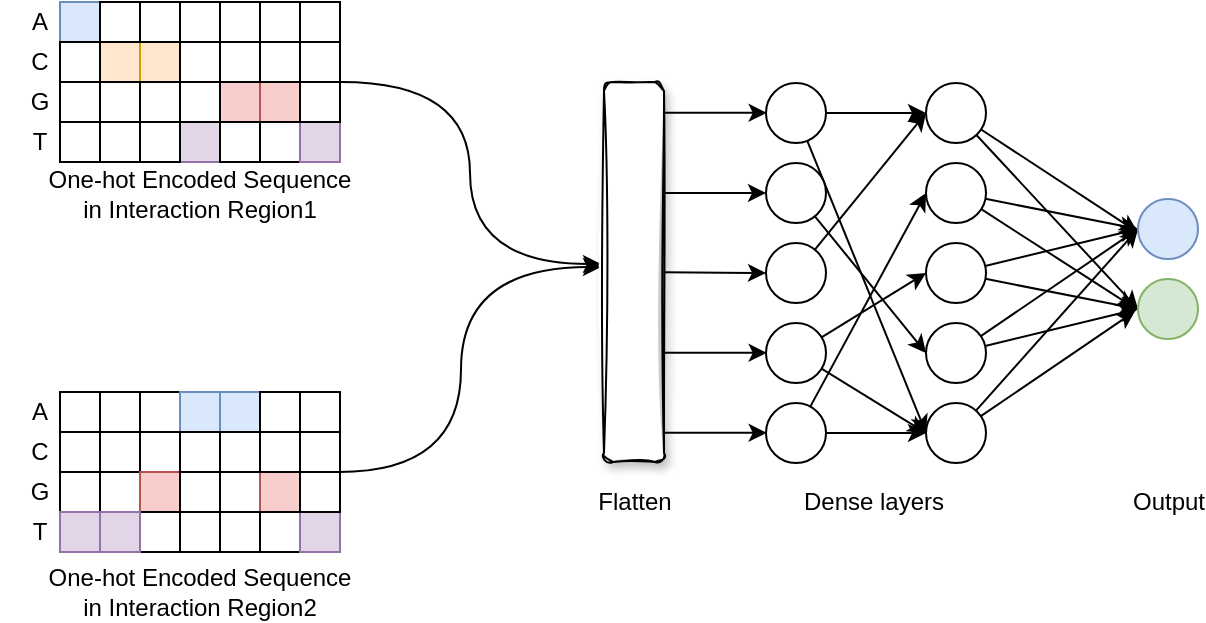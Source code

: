 <mxfile version="14.8.5" type="github">
  <diagram id="7WyufB8X4WBuho2PgSER" name="Page-1">
    <mxGraphModel dx="981" dy="526" grid="1" gridSize="10" guides="1" tooltips="1" connect="1" arrows="1" fold="1" page="1" pageScale="1" pageWidth="4681" pageHeight="3300" math="0" shadow="0">
      <root>
        <mxCell id="0" />
        <mxCell id="1" parent="0" />
        <mxCell id="oDDGFXUuPNc7k1UO4jNH-5" value="G" style="text;html=1;strokeColor=none;fillColor=none;align=center;verticalAlign=middle;whiteSpace=wrap;rounded=0;" vertex="1" parent="1">
          <mxGeometry x="305" y="215" width="40" height="20" as="geometry" />
        </mxCell>
        <mxCell id="oDDGFXUuPNc7k1UO4jNH-6" value="T" style="text;html=1;strokeColor=none;fillColor=none;align=center;verticalAlign=middle;whiteSpace=wrap;rounded=0;" vertex="1" parent="1">
          <mxGeometry x="305" y="235" width="40" height="20" as="geometry" />
        </mxCell>
        <mxCell id="oDDGFXUuPNc7k1UO4jNH-7" value="&lt;div&gt;A&lt;/div&gt;" style="text;html=1;strokeColor=none;fillColor=none;align=center;verticalAlign=middle;whiteSpace=wrap;rounded=0;" vertex="1" parent="1">
          <mxGeometry x="305" y="175" width="40" height="20" as="geometry" />
        </mxCell>
        <mxCell id="oDDGFXUuPNc7k1UO4jNH-8" value="C" style="text;html=1;strokeColor=none;fillColor=none;align=center;verticalAlign=middle;whiteSpace=wrap;rounded=0;" vertex="1" parent="1">
          <mxGeometry x="305" y="195" width="40" height="20" as="geometry" />
        </mxCell>
        <mxCell id="oDDGFXUuPNc7k1UO4jNH-9" value="" style="whiteSpace=wrap;html=1;aspect=fixed;fillColor=#dae8fc;strokeColor=#6c8ebf;" vertex="1" parent="1">
          <mxGeometry x="335" y="175" width="20" height="20" as="geometry" />
        </mxCell>
        <mxCell id="oDDGFXUuPNc7k1UO4jNH-10" value="" style="whiteSpace=wrap;html=1;aspect=fixed;" vertex="1" parent="1">
          <mxGeometry x="355" y="195" width="20" height="20" as="geometry" />
        </mxCell>
        <mxCell id="oDDGFXUuPNc7k1UO4jNH-11" value="" style="whiteSpace=wrap;html=1;aspect=fixed;fillColor=#ffe6cc;strokeColor=#d79b00;" vertex="1" parent="1">
          <mxGeometry x="355" y="195" width="20" height="20" as="geometry" />
        </mxCell>
        <mxCell id="oDDGFXUuPNc7k1UO4jNH-12" value="" style="whiteSpace=wrap;html=1;aspect=fixed;fillColor=#ffe6cc;strokeColor=#d79b00;" vertex="1" parent="1">
          <mxGeometry x="375" y="195" width="20" height="20" as="geometry" />
        </mxCell>
        <mxCell id="oDDGFXUuPNc7k1UO4jNH-13" value="" style="whiteSpace=wrap;html=1;aspect=fixed;fillColor=#e1d5e7;strokeColor=#9673a6;" vertex="1" parent="1">
          <mxGeometry x="395" y="235" width="20" height="20" as="geometry" />
        </mxCell>
        <mxCell id="oDDGFXUuPNc7k1UO4jNH-14" value="" style="whiteSpace=wrap;html=1;aspect=fixed;fillColor=#f8cecc;strokeColor=#b85450;" vertex="1" parent="1">
          <mxGeometry x="415" y="215" width="20" height="20" as="geometry" />
        </mxCell>
        <mxCell id="oDDGFXUuPNc7k1UO4jNH-15" value="" style="whiteSpace=wrap;html=1;aspect=fixed;fillColor=#f8cecc;strokeColor=#b85450;" vertex="1" parent="1">
          <mxGeometry x="435" y="215" width="20" height="20" as="geometry" />
        </mxCell>
        <mxCell id="oDDGFXUuPNc7k1UO4jNH-16" value="" style="rounded=0;whiteSpace=wrap;html=1;" vertex="1" parent="1">
          <mxGeometry x="335" y="195" width="20" height="20" as="geometry" />
        </mxCell>
        <mxCell id="oDDGFXUuPNc7k1UO4jNH-17" value="" style="rounded=0;whiteSpace=wrap;html=1;" vertex="1" parent="1">
          <mxGeometry x="335" y="215" width="20" height="20" as="geometry" />
        </mxCell>
        <mxCell id="oDDGFXUuPNc7k1UO4jNH-18" value="" style="rounded=0;whiteSpace=wrap;html=1;" vertex="1" parent="1">
          <mxGeometry x="355" y="215" width="20" height="20" as="geometry" />
        </mxCell>
        <mxCell id="oDDGFXUuPNc7k1UO4jNH-19" value="" style="rounded=0;whiteSpace=wrap;html=1;" vertex="1" parent="1">
          <mxGeometry x="375" y="215" width="20" height="20" as="geometry" />
        </mxCell>
        <mxCell id="oDDGFXUuPNc7k1UO4jNH-20" value="" style="rounded=0;whiteSpace=wrap;html=1;" vertex="1" parent="1">
          <mxGeometry x="395" y="215" width="20" height="20" as="geometry" />
        </mxCell>
        <mxCell id="oDDGFXUuPNc7k1UO4jNH-21" value="" style="rounded=0;whiteSpace=wrap;html=1;" vertex="1" parent="1">
          <mxGeometry x="375" y="235" width="20" height="20" as="geometry" />
        </mxCell>
        <mxCell id="oDDGFXUuPNc7k1UO4jNH-22" value="" style="rounded=0;whiteSpace=wrap;html=1;" vertex="1" parent="1">
          <mxGeometry x="335" y="235" width="20" height="20" as="geometry" />
        </mxCell>
        <mxCell id="oDDGFXUuPNc7k1UO4jNH-23" value="" style="rounded=0;whiteSpace=wrap;html=1;" vertex="1" parent="1">
          <mxGeometry x="355" y="235" width="20" height="20" as="geometry" />
        </mxCell>
        <mxCell id="oDDGFXUuPNc7k1UO4jNH-24" value="" style="rounded=0;whiteSpace=wrap;html=1;" vertex="1" parent="1">
          <mxGeometry x="415" y="235" width="20" height="20" as="geometry" />
        </mxCell>
        <mxCell id="oDDGFXUuPNc7k1UO4jNH-25" value="" style="rounded=0;whiteSpace=wrap;html=1;" vertex="1" parent="1">
          <mxGeometry x="435" y="235" width="20" height="20" as="geometry" />
        </mxCell>
        <mxCell id="oDDGFXUuPNc7k1UO4jNH-26" value="" style="rounded=0;whiteSpace=wrap;html=1;" vertex="1" parent="1">
          <mxGeometry x="355" y="175" width="20" height="20" as="geometry" />
        </mxCell>
        <mxCell id="oDDGFXUuPNc7k1UO4jNH-27" value="" style="rounded=0;whiteSpace=wrap;html=1;" vertex="1" parent="1">
          <mxGeometry x="375" y="175" width="20" height="20" as="geometry" />
        </mxCell>
        <mxCell id="oDDGFXUuPNc7k1UO4jNH-28" value="" style="rounded=0;whiteSpace=wrap;html=1;" vertex="1" parent="1">
          <mxGeometry x="395" y="175" width="20" height="20" as="geometry" />
        </mxCell>
        <mxCell id="oDDGFXUuPNc7k1UO4jNH-29" value="" style="rounded=0;whiteSpace=wrap;html=1;" vertex="1" parent="1">
          <mxGeometry x="415" y="175" width="20" height="20" as="geometry" />
        </mxCell>
        <mxCell id="oDDGFXUuPNc7k1UO4jNH-30" value="" style="rounded=0;whiteSpace=wrap;html=1;" vertex="1" parent="1">
          <mxGeometry x="395" y="195" width="20" height="20" as="geometry" />
        </mxCell>
        <mxCell id="oDDGFXUuPNc7k1UO4jNH-31" value="" style="rounded=0;whiteSpace=wrap;html=1;" vertex="1" parent="1">
          <mxGeometry x="415" y="195" width="20" height="20" as="geometry" />
        </mxCell>
        <mxCell id="oDDGFXUuPNc7k1UO4jNH-32" value="" style="rounded=0;whiteSpace=wrap;html=1;" vertex="1" parent="1">
          <mxGeometry x="435" y="195" width="20" height="20" as="geometry" />
        </mxCell>
        <mxCell id="oDDGFXUuPNc7k1UO4jNH-33" value="" style="rounded=0;whiteSpace=wrap;html=1;" vertex="1" parent="1">
          <mxGeometry x="435" y="175" width="20" height="20" as="geometry" />
        </mxCell>
        <mxCell id="oDDGFXUuPNc7k1UO4jNH-34" value="" style="whiteSpace=wrap;html=1;aspect=fixed;fillColor=#e1d5e7;strokeColor=#9673a6;" vertex="1" parent="1">
          <mxGeometry x="455" y="235" width="20" height="20" as="geometry" />
        </mxCell>
        <mxCell id="oDDGFXUuPNc7k1UO4jNH-35" value="" style="rounded=0;whiteSpace=wrap;html=1;" vertex="1" parent="1">
          <mxGeometry x="455" y="215" width="20" height="20" as="geometry" />
        </mxCell>
        <mxCell id="oDDGFXUuPNc7k1UO4jNH-36" value="" style="rounded=0;whiteSpace=wrap;html=1;" vertex="1" parent="1">
          <mxGeometry x="455" y="175" width="20" height="20" as="geometry" />
        </mxCell>
        <mxCell id="oDDGFXUuPNc7k1UO4jNH-37" value="" style="rounded=0;whiteSpace=wrap;html=1;" vertex="1" parent="1">
          <mxGeometry x="455" y="195" width="20" height="20" as="geometry" />
        </mxCell>
        <mxCell id="oDDGFXUuPNc7k1UO4jNH-39" value="G" style="text;html=1;strokeColor=none;fillColor=none;align=center;verticalAlign=middle;whiteSpace=wrap;rounded=0;" vertex="1" parent="1">
          <mxGeometry x="305" y="410" width="40" height="20" as="geometry" />
        </mxCell>
        <mxCell id="oDDGFXUuPNc7k1UO4jNH-40" value="T" style="text;html=1;strokeColor=none;fillColor=none;align=center;verticalAlign=middle;whiteSpace=wrap;rounded=0;" vertex="1" parent="1">
          <mxGeometry x="305" y="430" width="40" height="20" as="geometry" />
        </mxCell>
        <mxCell id="oDDGFXUuPNc7k1UO4jNH-41" value="&lt;div&gt;A&lt;/div&gt;" style="text;html=1;strokeColor=none;fillColor=none;align=center;verticalAlign=middle;whiteSpace=wrap;rounded=0;" vertex="1" parent="1">
          <mxGeometry x="305" y="370" width="40" height="20" as="geometry" />
        </mxCell>
        <mxCell id="oDDGFXUuPNc7k1UO4jNH-42" value="C" style="text;html=1;strokeColor=none;fillColor=none;align=center;verticalAlign=middle;whiteSpace=wrap;rounded=0;" vertex="1" parent="1">
          <mxGeometry x="305" y="390" width="40" height="20" as="geometry" />
        </mxCell>
        <mxCell id="oDDGFXUuPNc7k1UO4jNH-43" value="" style="whiteSpace=wrap;html=1;aspect=fixed;" vertex="1" parent="1">
          <mxGeometry x="335" y="370" width="20" height="20" as="geometry" />
        </mxCell>
        <mxCell id="oDDGFXUuPNc7k1UO4jNH-44" value="" style="whiteSpace=wrap;html=1;aspect=fixed;" vertex="1" parent="1">
          <mxGeometry x="355" y="390" width="20" height="20" as="geometry" />
        </mxCell>
        <mxCell id="oDDGFXUuPNc7k1UO4jNH-45" value="" style="whiteSpace=wrap;html=1;aspect=fixed;" vertex="1" parent="1">
          <mxGeometry x="355" y="390" width="20" height="20" as="geometry" />
        </mxCell>
        <mxCell id="oDDGFXUuPNc7k1UO4jNH-46" value="" style="whiteSpace=wrap;html=1;aspect=fixed;" vertex="1" parent="1">
          <mxGeometry x="375" y="390" width="20" height="20" as="geometry" />
        </mxCell>
        <mxCell id="oDDGFXUuPNc7k1UO4jNH-47" value="" style="whiteSpace=wrap;html=1;aspect=fixed;" vertex="1" parent="1">
          <mxGeometry x="395" y="430" width="20" height="20" as="geometry" />
        </mxCell>
        <mxCell id="oDDGFXUuPNc7k1UO4jNH-48" value="" style="whiteSpace=wrap;html=1;aspect=fixed;" vertex="1" parent="1">
          <mxGeometry x="415" y="410" width="20" height="20" as="geometry" />
        </mxCell>
        <mxCell id="oDDGFXUuPNc7k1UO4jNH-49" value="" style="whiteSpace=wrap;html=1;aspect=fixed;fillColor=#f8cecc;strokeColor=#b85450;" vertex="1" parent="1">
          <mxGeometry x="435" y="410" width="20" height="20" as="geometry" />
        </mxCell>
        <mxCell id="oDDGFXUuPNc7k1UO4jNH-50" value="" style="rounded=0;whiteSpace=wrap;html=1;" vertex="1" parent="1">
          <mxGeometry x="335" y="390" width="20" height="20" as="geometry" />
        </mxCell>
        <mxCell id="oDDGFXUuPNc7k1UO4jNH-51" value="" style="rounded=0;whiteSpace=wrap;html=1;" vertex="1" parent="1">
          <mxGeometry x="335" y="410" width="20" height="20" as="geometry" />
        </mxCell>
        <mxCell id="oDDGFXUuPNc7k1UO4jNH-52" value="" style="rounded=0;whiteSpace=wrap;html=1;" vertex="1" parent="1">
          <mxGeometry x="355" y="410" width="20" height="20" as="geometry" />
        </mxCell>
        <mxCell id="oDDGFXUuPNc7k1UO4jNH-53" value="" style="rounded=0;whiteSpace=wrap;html=1;fillColor=#f8cecc;strokeColor=#b85450;" vertex="1" parent="1">
          <mxGeometry x="375" y="410" width="20" height="20" as="geometry" />
        </mxCell>
        <mxCell id="oDDGFXUuPNc7k1UO4jNH-54" value="" style="rounded=0;whiteSpace=wrap;html=1;" vertex="1" parent="1">
          <mxGeometry x="395" y="410" width="20" height="20" as="geometry" />
        </mxCell>
        <mxCell id="oDDGFXUuPNc7k1UO4jNH-55" value="" style="rounded=0;whiteSpace=wrap;html=1;" vertex="1" parent="1">
          <mxGeometry x="375" y="430" width="20" height="20" as="geometry" />
        </mxCell>
        <mxCell id="oDDGFXUuPNc7k1UO4jNH-56" value="" style="rounded=0;whiteSpace=wrap;html=1;fillColor=#e1d5e7;strokeColor=#9673a6;" vertex="1" parent="1">
          <mxGeometry x="335" y="430" width="20" height="20" as="geometry" />
        </mxCell>
        <mxCell id="oDDGFXUuPNc7k1UO4jNH-57" value="" style="rounded=0;whiteSpace=wrap;html=1;fillColor=#e1d5e7;strokeColor=#9673a6;" vertex="1" parent="1">
          <mxGeometry x="355" y="430" width="20" height="20" as="geometry" />
        </mxCell>
        <mxCell id="oDDGFXUuPNc7k1UO4jNH-58" value="" style="rounded=0;whiteSpace=wrap;html=1;" vertex="1" parent="1">
          <mxGeometry x="415" y="430" width="20" height="20" as="geometry" />
        </mxCell>
        <mxCell id="oDDGFXUuPNc7k1UO4jNH-59" value="" style="rounded=0;whiteSpace=wrap;html=1;" vertex="1" parent="1">
          <mxGeometry x="435" y="430" width="20" height="20" as="geometry" />
        </mxCell>
        <mxCell id="oDDGFXUuPNc7k1UO4jNH-60" value="" style="rounded=0;whiteSpace=wrap;html=1;" vertex="1" parent="1">
          <mxGeometry x="355" y="370" width="20" height="20" as="geometry" />
        </mxCell>
        <mxCell id="oDDGFXUuPNc7k1UO4jNH-61" value="" style="rounded=0;whiteSpace=wrap;html=1;" vertex="1" parent="1">
          <mxGeometry x="375" y="370" width="20" height="20" as="geometry" />
        </mxCell>
        <mxCell id="oDDGFXUuPNc7k1UO4jNH-62" value="" style="rounded=0;whiteSpace=wrap;html=1;fillColor=#dae8fc;strokeColor=#6c8ebf;" vertex="1" parent="1">
          <mxGeometry x="395" y="370" width="20" height="20" as="geometry" />
        </mxCell>
        <mxCell id="oDDGFXUuPNc7k1UO4jNH-63" value="" style="rounded=0;whiteSpace=wrap;html=1;fillColor=#dae8fc;strokeColor=#6c8ebf;" vertex="1" parent="1">
          <mxGeometry x="415" y="370" width="20" height="20" as="geometry" />
        </mxCell>
        <mxCell id="oDDGFXUuPNc7k1UO4jNH-64" value="" style="rounded=0;whiteSpace=wrap;html=1;" vertex="1" parent="1">
          <mxGeometry x="395" y="390" width="20" height="20" as="geometry" />
        </mxCell>
        <mxCell id="oDDGFXUuPNc7k1UO4jNH-65" value="" style="rounded=0;whiteSpace=wrap;html=1;" vertex="1" parent="1">
          <mxGeometry x="415" y="390" width="20" height="20" as="geometry" />
        </mxCell>
        <mxCell id="oDDGFXUuPNc7k1UO4jNH-66" value="" style="rounded=0;whiteSpace=wrap;html=1;" vertex="1" parent="1">
          <mxGeometry x="435" y="390" width="20" height="20" as="geometry" />
        </mxCell>
        <mxCell id="oDDGFXUuPNc7k1UO4jNH-67" value="" style="rounded=0;whiteSpace=wrap;html=1;" vertex="1" parent="1">
          <mxGeometry x="435" y="370" width="20" height="20" as="geometry" />
        </mxCell>
        <mxCell id="oDDGFXUuPNc7k1UO4jNH-68" value="" style="whiteSpace=wrap;html=1;aspect=fixed;fillColor=#e1d5e7;strokeColor=#9673a6;" vertex="1" parent="1">
          <mxGeometry x="455" y="430" width="20" height="20" as="geometry" />
        </mxCell>
        <mxCell id="oDDGFXUuPNc7k1UO4jNH-69" value="" style="rounded=0;whiteSpace=wrap;html=1;" vertex="1" parent="1">
          <mxGeometry x="455" y="410" width="20" height="20" as="geometry" />
        </mxCell>
        <mxCell id="oDDGFXUuPNc7k1UO4jNH-70" value="" style="rounded=0;whiteSpace=wrap;html=1;" vertex="1" parent="1">
          <mxGeometry x="455" y="370" width="20" height="20" as="geometry" />
        </mxCell>
        <mxCell id="oDDGFXUuPNc7k1UO4jNH-71" value="" style="rounded=0;whiteSpace=wrap;html=1;" vertex="1" parent="1">
          <mxGeometry x="455" y="390" width="20" height="20" as="geometry" />
        </mxCell>
        <mxCell id="oDDGFXUuPNc7k1UO4jNH-157" style="edgeStyle=orthogonalEdgeStyle;curved=1;rounded=0;orthogonalLoop=1;jettySize=auto;html=1;entryX=0;entryY=0.5;entryDx=0;entryDy=0;" edge="1" parent="1">
          <mxGeometry relative="1" as="geometry">
            <mxPoint x="475.5" y="215.0" as="sourcePoint" />
            <mxPoint x="605.5" y="306.0" as="targetPoint" />
            <Array as="points">
              <mxPoint x="540" y="215" />
              <mxPoint x="540" y="306" />
            </Array>
          </mxGeometry>
        </mxCell>
        <mxCell id="oDDGFXUuPNc7k1UO4jNH-194" style="edgeStyle=orthogonalEdgeStyle;curved=1;rounded=0;orthogonalLoop=1;jettySize=auto;html=1;" edge="1" parent="1">
          <mxGeometry relative="1" as="geometry">
            <mxPoint x="605.5" y="307.5" as="targetPoint" />
            <Array as="points">
              <mxPoint x="535.5" y="410.5" />
              <mxPoint x="535.5" y="307.5" />
            </Array>
            <mxPoint x="474.5" y="410" as="sourcePoint" />
          </mxGeometry>
        </mxCell>
        <mxCell id="oDDGFXUuPNc7k1UO4jNH-201" value="One-hot Encoded Sequence in Interaction Region1" style="text;html=1;strokeColor=none;fillColor=none;align=center;verticalAlign=middle;whiteSpace=wrap;rounded=0;" vertex="1" parent="1">
          <mxGeometry x="325" y="261" width="160" height="20" as="geometry" />
        </mxCell>
        <mxCell id="oDDGFXUuPNc7k1UO4jNH-202" value="&lt;div&gt;One-hot Encoded Sequence in Interaction Region2&lt;/div&gt;" style="text;html=1;strokeColor=none;fillColor=none;align=center;verticalAlign=middle;whiteSpace=wrap;rounded=0;" vertex="1" parent="1">
          <mxGeometry x="325" y="460" width="160" height="20" as="geometry" />
        </mxCell>
        <mxCell id="oDDGFXUuPNc7k1UO4jNH-203" value="Dense layers" style="text;html=1;strokeColor=none;fillColor=none;align=center;verticalAlign=middle;whiteSpace=wrap;rounded=0;" vertex="1" parent="1">
          <mxGeometry x="697" y="414.5" width="90" height="20" as="geometry" />
        </mxCell>
        <mxCell id="oDDGFXUuPNc7k1UO4jNH-204" value="Flatten" style="text;html=1;strokeColor=none;fillColor=none;align=center;verticalAlign=middle;whiteSpace=wrap;rounded=0;" vertex="1" parent="1">
          <mxGeometry x="611.5" y="414.5" width="21" height="20" as="geometry" />
        </mxCell>
        <mxCell id="oDDGFXUuPNc7k1UO4jNH-205" style="edgeStyle=none;rounded=1;jumpSize=20;orthogonalLoop=1;jettySize=auto;html=1;entryX=0;entryY=0.5;entryDx=0;entryDy=0;strokeWidth=1;" edge="1" parent="1" source="oDDGFXUuPNc7k1UO4jNH-207" target="oDDGFXUuPNc7k1UO4jNH-232">
          <mxGeometry relative="1" as="geometry" />
        </mxCell>
        <mxCell id="oDDGFXUuPNc7k1UO4jNH-206" style="edgeStyle=none;rounded=0;orthogonalLoop=1;jettySize=auto;html=1;entryX=0;entryY=0.5;entryDx=0;entryDy=0;" edge="1" parent="1" source="oDDGFXUuPNc7k1UO4jNH-207" target="oDDGFXUuPNc7k1UO4jNH-220">
          <mxGeometry relative="1" as="geometry" />
        </mxCell>
        <mxCell id="oDDGFXUuPNc7k1UO4jNH-207" value="" style="ellipse;whiteSpace=wrap;html=1;aspect=fixed;" vertex="1" parent="1">
          <mxGeometry x="688" y="215.5" width="30" height="30" as="geometry" />
        </mxCell>
        <mxCell id="oDDGFXUuPNc7k1UO4jNH-208" style="edgeStyle=none;rounded=1;jumpSize=20;orthogonalLoop=1;jettySize=auto;html=1;entryX=0;entryY=0.5;entryDx=0;entryDy=0;strokeWidth=1;" edge="1" parent="1" source="oDDGFXUuPNc7k1UO4jNH-209" target="oDDGFXUuPNc7k1UO4jNH-229">
          <mxGeometry relative="1" as="geometry" />
        </mxCell>
        <mxCell id="oDDGFXUuPNc7k1UO4jNH-209" value="" style="ellipse;whiteSpace=wrap;html=1;aspect=fixed;" vertex="1" parent="1">
          <mxGeometry x="688" y="255.5" width="30" height="30" as="geometry" />
        </mxCell>
        <mxCell id="oDDGFXUuPNc7k1UO4jNH-210" style="edgeStyle=none;rounded=1;jumpSize=20;orthogonalLoop=1;jettySize=auto;html=1;entryX=0;entryY=0.5;entryDx=0;entryDy=0;strokeWidth=1;" edge="1" parent="1" source="oDDGFXUuPNc7k1UO4jNH-211" target="oDDGFXUuPNc7k1UO4jNH-220">
          <mxGeometry relative="1" as="geometry" />
        </mxCell>
        <mxCell id="oDDGFXUuPNc7k1UO4jNH-211" value="" style="ellipse;whiteSpace=wrap;html=1;aspect=fixed;" vertex="1" parent="1">
          <mxGeometry x="688" y="295.5" width="30" height="30" as="geometry" />
        </mxCell>
        <mxCell id="oDDGFXUuPNc7k1UO4jNH-212" style="edgeStyle=none;rounded=0;orthogonalLoop=1;jettySize=auto;html=1;entryX=0;entryY=0.5;entryDx=0;entryDy=0;" edge="1" parent="1" source="oDDGFXUuPNc7k1UO4jNH-214" target="oDDGFXUuPNc7k1UO4jNH-226">
          <mxGeometry relative="1" as="geometry" />
        </mxCell>
        <mxCell id="oDDGFXUuPNc7k1UO4jNH-213" style="edgeStyle=none;rounded=0;orthogonalLoop=1;jettySize=auto;html=1;entryX=0;entryY=0.5;entryDx=0;entryDy=0;" edge="1" parent="1" source="oDDGFXUuPNc7k1UO4jNH-214" target="oDDGFXUuPNc7k1UO4jNH-232">
          <mxGeometry relative="1" as="geometry" />
        </mxCell>
        <mxCell id="oDDGFXUuPNc7k1UO4jNH-214" value="" style="ellipse;whiteSpace=wrap;html=1;aspect=fixed;" vertex="1" parent="1">
          <mxGeometry x="688" y="335.5" width="30" height="30" as="geometry" />
        </mxCell>
        <mxCell id="oDDGFXUuPNc7k1UO4jNH-215" style="edgeStyle=none;rounded=1;jumpSize=20;orthogonalLoop=1;jettySize=auto;html=1;entryX=0;entryY=0.5;entryDx=0;entryDy=0;strokeWidth=1;" edge="1" parent="1" source="oDDGFXUuPNc7k1UO4jNH-217" target="oDDGFXUuPNc7k1UO4jNH-223">
          <mxGeometry relative="1" as="geometry" />
        </mxCell>
        <mxCell id="oDDGFXUuPNc7k1UO4jNH-216" style="edgeStyle=none;rounded=1;jumpSize=20;orthogonalLoop=1;jettySize=auto;html=1;entryX=0;entryY=0.5;entryDx=0;entryDy=0;strokeWidth=1;" edge="1" parent="1" source="oDDGFXUuPNc7k1UO4jNH-217" target="oDDGFXUuPNc7k1UO4jNH-232">
          <mxGeometry relative="1" as="geometry" />
        </mxCell>
        <mxCell id="oDDGFXUuPNc7k1UO4jNH-217" value="" style="ellipse;whiteSpace=wrap;html=1;aspect=fixed;" vertex="1" parent="1">
          <mxGeometry x="688" y="375.5" width="30" height="30" as="geometry" />
        </mxCell>
        <mxCell id="oDDGFXUuPNc7k1UO4jNH-218" style="edgeStyle=none;rounded=1;jumpSize=20;orthogonalLoop=1;jettySize=auto;html=1;entryX=0;entryY=0.5;entryDx=0;entryDy=0;strokeWidth=1;" edge="1" parent="1" source="oDDGFXUuPNc7k1UO4jNH-220" target="oDDGFXUuPNc7k1UO4jNH-235">
          <mxGeometry relative="1" as="geometry" />
        </mxCell>
        <mxCell id="oDDGFXUuPNc7k1UO4jNH-219" style="edgeStyle=none;rounded=1;jumpSize=20;orthogonalLoop=1;jettySize=auto;html=1;strokeWidth=1;entryX=-0.001;entryY=0.557;entryDx=0;entryDy=0;entryPerimeter=0;" edge="1" parent="1" source="oDDGFXUuPNc7k1UO4jNH-220" target="oDDGFXUuPNc7k1UO4jNH-234">
          <mxGeometry relative="1" as="geometry">
            <mxPoint x="868" y="310.5" as="targetPoint" />
          </mxGeometry>
        </mxCell>
        <mxCell id="oDDGFXUuPNc7k1UO4jNH-220" value="" style="ellipse;whiteSpace=wrap;html=1;aspect=fixed;" vertex="1" parent="1">
          <mxGeometry x="768" y="215.5" width="30" height="30" as="geometry" />
        </mxCell>
        <mxCell id="oDDGFXUuPNc7k1UO4jNH-221" style="edgeStyle=none;rounded=1;jumpSize=20;orthogonalLoop=1;jettySize=auto;html=1;entryX=0;entryY=0.5;entryDx=0;entryDy=0;strokeWidth=1;" edge="1" parent="1" source="oDDGFXUuPNc7k1UO4jNH-223" target="oDDGFXUuPNc7k1UO4jNH-234">
          <mxGeometry relative="1" as="geometry" />
        </mxCell>
        <mxCell id="oDDGFXUuPNc7k1UO4jNH-222" style="edgeStyle=none;rounded=1;jumpSize=20;orthogonalLoop=1;jettySize=auto;html=1;strokeWidth=1;entryX=-0.057;entryY=0.483;entryDx=0;entryDy=0;entryPerimeter=0;" edge="1" parent="1" source="oDDGFXUuPNc7k1UO4jNH-223" target="oDDGFXUuPNc7k1UO4jNH-235">
          <mxGeometry relative="1" as="geometry">
            <mxPoint x="878" y="350.5" as="targetPoint" />
          </mxGeometry>
        </mxCell>
        <mxCell id="oDDGFXUuPNc7k1UO4jNH-223" value="" style="ellipse;whiteSpace=wrap;html=1;aspect=fixed;" vertex="1" parent="1">
          <mxGeometry x="768" y="255.5" width="30" height="30" as="geometry" />
        </mxCell>
        <mxCell id="oDDGFXUuPNc7k1UO4jNH-224" style="edgeStyle=none;rounded=1;jumpSize=20;orthogonalLoop=1;jettySize=auto;html=1;entryX=0;entryY=0.5;entryDx=0;entryDy=0;strokeWidth=1;" edge="1" parent="1" source="oDDGFXUuPNc7k1UO4jNH-226" target="oDDGFXUuPNc7k1UO4jNH-235">
          <mxGeometry relative="1" as="geometry" />
        </mxCell>
        <mxCell id="oDDGFXUuPNc7k1UO4jNH-225" style="edgeStyle=none;rounded=1;jumpSize=20;orthogonalLoop=1;jettySize=auto;html=1;strokeWidth=1;entryX=0;entryY=0.5;entryDx=0;entryDy=0;" edge="1" parent="1" source="oDDGFXUuPNc7k1UO4jNH-226" target="oDDGFXUuPNc7k1UO4jNH-234">
          <mxGeometry relative="1" as="geometry">
            <mxPoint x="878" y="310.5" as="targetPoint" />
          </mxGeometry>
        </mxCell>
        <mxCell id="oDDGFXUuPNc7k1UO4jNH-226" value="" style="ellipse;whiteSpace=wrap;html=1;aspect=fixed;" vertex="1" parent="1">
          <mxGeometry x="768" y="295.5" width="30" height="30" as="geometry" />
        </mxCell>
        <mxCell id="oDDGFXUuPNc7k1UO4jNH-227" style="edgeStyle=none;rounded=1;jumpSize=20;orthogonalLoop=1;jettySize=auto;html=1;entryX=0;entryY=0.5;entryDx=0;entryDy=0;strokeWidth=1;" edge="1" parent="1" source="oDDGFXUuPNc7k1UO4jNH-229" target="oDDGFXUuPNc7k1UO4jNH-234">
          <mxGeometry relative="1" as="geometry" />
        </mxCell>
        <mxCell id="oDDGFXUuPNc7k1UO4jNH-228" style="edgeStyle=none;rounded=1;jumpSize=20;orthogonalLoop=1;jettySize=auto;html=1;strokeWidth=1;entryX=0;entryY=0.5;entryDx=0;entryDy=0;" edge="1" parent="1" source="oDDGFXUuPNc7k1UO4jNH-229" target="oDDGFXUuPNc7k1UO4jNH-235">
          <mxGeometry relative="1" as="geometry">
            <mxPoint x="868" y="350.5" as="targetPoint" />
          </mxGeometry>
        </mxCell>
        <mxCell id="oDDGFXUuPNc7k1UO4jNH-229" value="" style="ellipse;whiteSpace=wrap;html=1;aspect=fixed;" vertex="1" parent="1">
          <mxGeometry x="768" y="335.5" width="30" height="30" as="geometry" />
        </mxCell>
        <mxCell id="oDDGFXUuPNc7k1UO4jNH-230" style="edgeStyle=none;rounded=1;jumpSize=20;orthogonalLoop=1;jettySize=auto;html=1;strokeWidth=1;entryX=-0.05;entryY=0.538;entryDx=0;entryDy=0;entryPerimeter=0;" edge="1" parent="1" source="oDDGFXUuPNc7k1UO4jNH-232" target="oDDGFXUuPNc7k1UO4jNH-235">
          <mxGeometry relative="1" as="geometry">
            <mxPoint x="878" y="350.5" as="targetPoint" />
          </mxGeometry>
        </mxCell>
        <mxCell id="oDDGFXUuPNc7k1UO4jNH-231" style="edgeStyle=none;rounded=1;jumpSize=20;orthogonalLoop=1;jettySize=auto;html=1;strokeWidth=1;entryX=0;entryY=0.5;entryDx=0;entryDy=0;" edge="1" parent="1" source="oDDGFXUuPNc7k1UO4jNH-232" target="oDDGFXUuPNc7k1UO4jNH-234">
          <mxGeometry relative="1" as="geometry">
            <mxPoint x="868" y="310.5" as="targetPoint" />
          </mxGeometry>
        </mxCell>
        <mxCell id="oDDGFXUuPNc7k1UO4jNH-232" value="" style="ellipse;whiteSpace=wrap;html=1;aspect=fixed;" vertex="1" parent="1">
          <mxGeometry x="768" y="375.5" width="30" height="30" as="geometry" />
        </mxCell>
        <mxCell id="oDDGFXUuPNc7k1UO4jNH-233" value="&lt;div&gt;Output&lt;/div&gt;" style="text;html=1;strokeColor=none;fillColor=none;align=center;verticalAlign=middle;whiteSpace=wrap;rounded=0;" vertex="1" parent="1">
          <mxGeometry x="877.75" y="414.5" width="22.5" height="20" as="geometry" />
        </mxCell>
        <mxCell id="oDDGFXUuPNc7k1UO4jNH-234" value="" style="ellipse;whiteSpace=wrap;html=1;aspect=fixed;fillColor=#dae8fc;strokeColor=#6c8ebf;" vertex="1" parent="1">
          <mxGeometry x="874" y="273.5" width="30" height="30" as="geometry" />
        </mxCell>
        <mxCell id="oDDGFXUuPNc7k1UO4jNH-235" value="" style="ellipse;whiteSpace=wrap;html=1;aspect=fixed;fillColor=#d5e8d4;strokeColor=#82b366;" vertex="1" parent="1">
          <mxGeometry x="874" y="313.5" width="30" height="30" as="geometry" />
        </mxCell>
        <mxCell id="oDDGFXUuPNc7k1UO4jNH-236" style="rounded=0;orthogonalLoop=1;jettySize=auto;html=1;entryX=0;entryY=0.5;entryDx=0;entryDy=0;" edge="1" parent="1" source="oDDGFXUuPNc7k1UO4jNH-237">
          <mxGeometry relative="1" as="geometry">
            <mxPoint x="688.0" y="310.5" as="targetPoint" />
          </mxGeometry>
        </mxCell>
        <mxCell id="oDDGFXUuPNc7k1UO4jNH-237" value="" style="rounded=1;whiteSpace=wrap;html=1;shadow=1;glass=0;sketch=1;" vertex="1" parent="1">
          <mxGeometry x="607" y="215" width="30" height="190" as="geometry" />
        </mxCell>
        <mxCell id="oDDGFXUuPNc7k1UO4jNH-238" value="" style="endArrow=classic;html=1;entryX=0;entryY=0.5;entryDx=0;entryDy=0;exitX=0.989;exitY=0.292;exitDx=0;exitDy=0;exitPerimeter=0;" edge="1" parent="1" source="oDDGFXUuPNc7k1UO4jNH-237">
          <mxGeometry width="50" height="50" relative="1" as="geometry">
            <mxPoint x="638" y="323.5" as="sourcePoint" />
            <mxPoint x="688.0" y="270.5" as="targetPoint" />
          </mxGeometry>
        </mxCell>
        <mxCell id="oDDGFXUuPNc7k1UO4jNH-239" value="" style="endArrow=classic;html=1;entryX=0;entryY=0.5;entryDx=0;entryDy=0;exitX=0.989;exitY=0.292;exitDx=0;exitDy=0;exitPerimeter=0;" edge="1" parent="1">
          <mxGeometry width="50" height="50" relative="1" as="geometry">
            <mxPoint x="637" y="230.4" as="sourcePoint" />
            <mxPoint x="688.33" y="230.42" as="targetPoint" />
          </mxGeometry>
        </mxCell>
        <mxCell id="oDDGFXUuPNc7k1UO4jNH-240" value="" style="endArrow=classic;html=1;entryX=0;entryY=0.5;entryDx=0;entryDy=0;exitX=0.989;exitY=0.292;exitDx=0;exitDy=0;exitPerimeter=0;" edge="1" parent="1">
          <mxGeometry width="50" height="50" relative="1" as="geometry">
            <mxPoint x="637" y="350.4" as="sourcePoint" />
            <mxPoint x="688.33" y="350.42" as="targetPoint" />
          </mxGeometry>
        </mxCell>
        <mxCell id="oDDGFXUuPNc7k1UO4jNH-241" value="" style="endArrow=classic;html=1;entryX=0;entryY=0.5;entryDx=0;entryDy=0;exitX=0.989;exitY=0.292;exitDx=0;exitDy=0;exitPerimeter=0;" edge="1" parent="1">
          <mxGeometry width="50" height="50" relative="1" as="geometry">
            <mxPoint x="637" y="390.4" as="sourcePoint" />
            <mxPoint x="688.33" y="390.42" as="targetPoint" />
          </mxGeometry>
        </mxCell>
      </root>
    </mxGraphModel>
  </diagram>
</mxfile>
